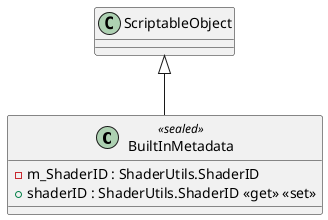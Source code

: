 @startuml
class BuiltInMetadata <<sealed>> {
    - m_ShaderID : ShaderUtils.ShaderID
    + shaderID : ShaderUtils.ShaderID <<get>> <<set>>
}
ScriptableObject <|-- BuiltInMetadata
@enduml
